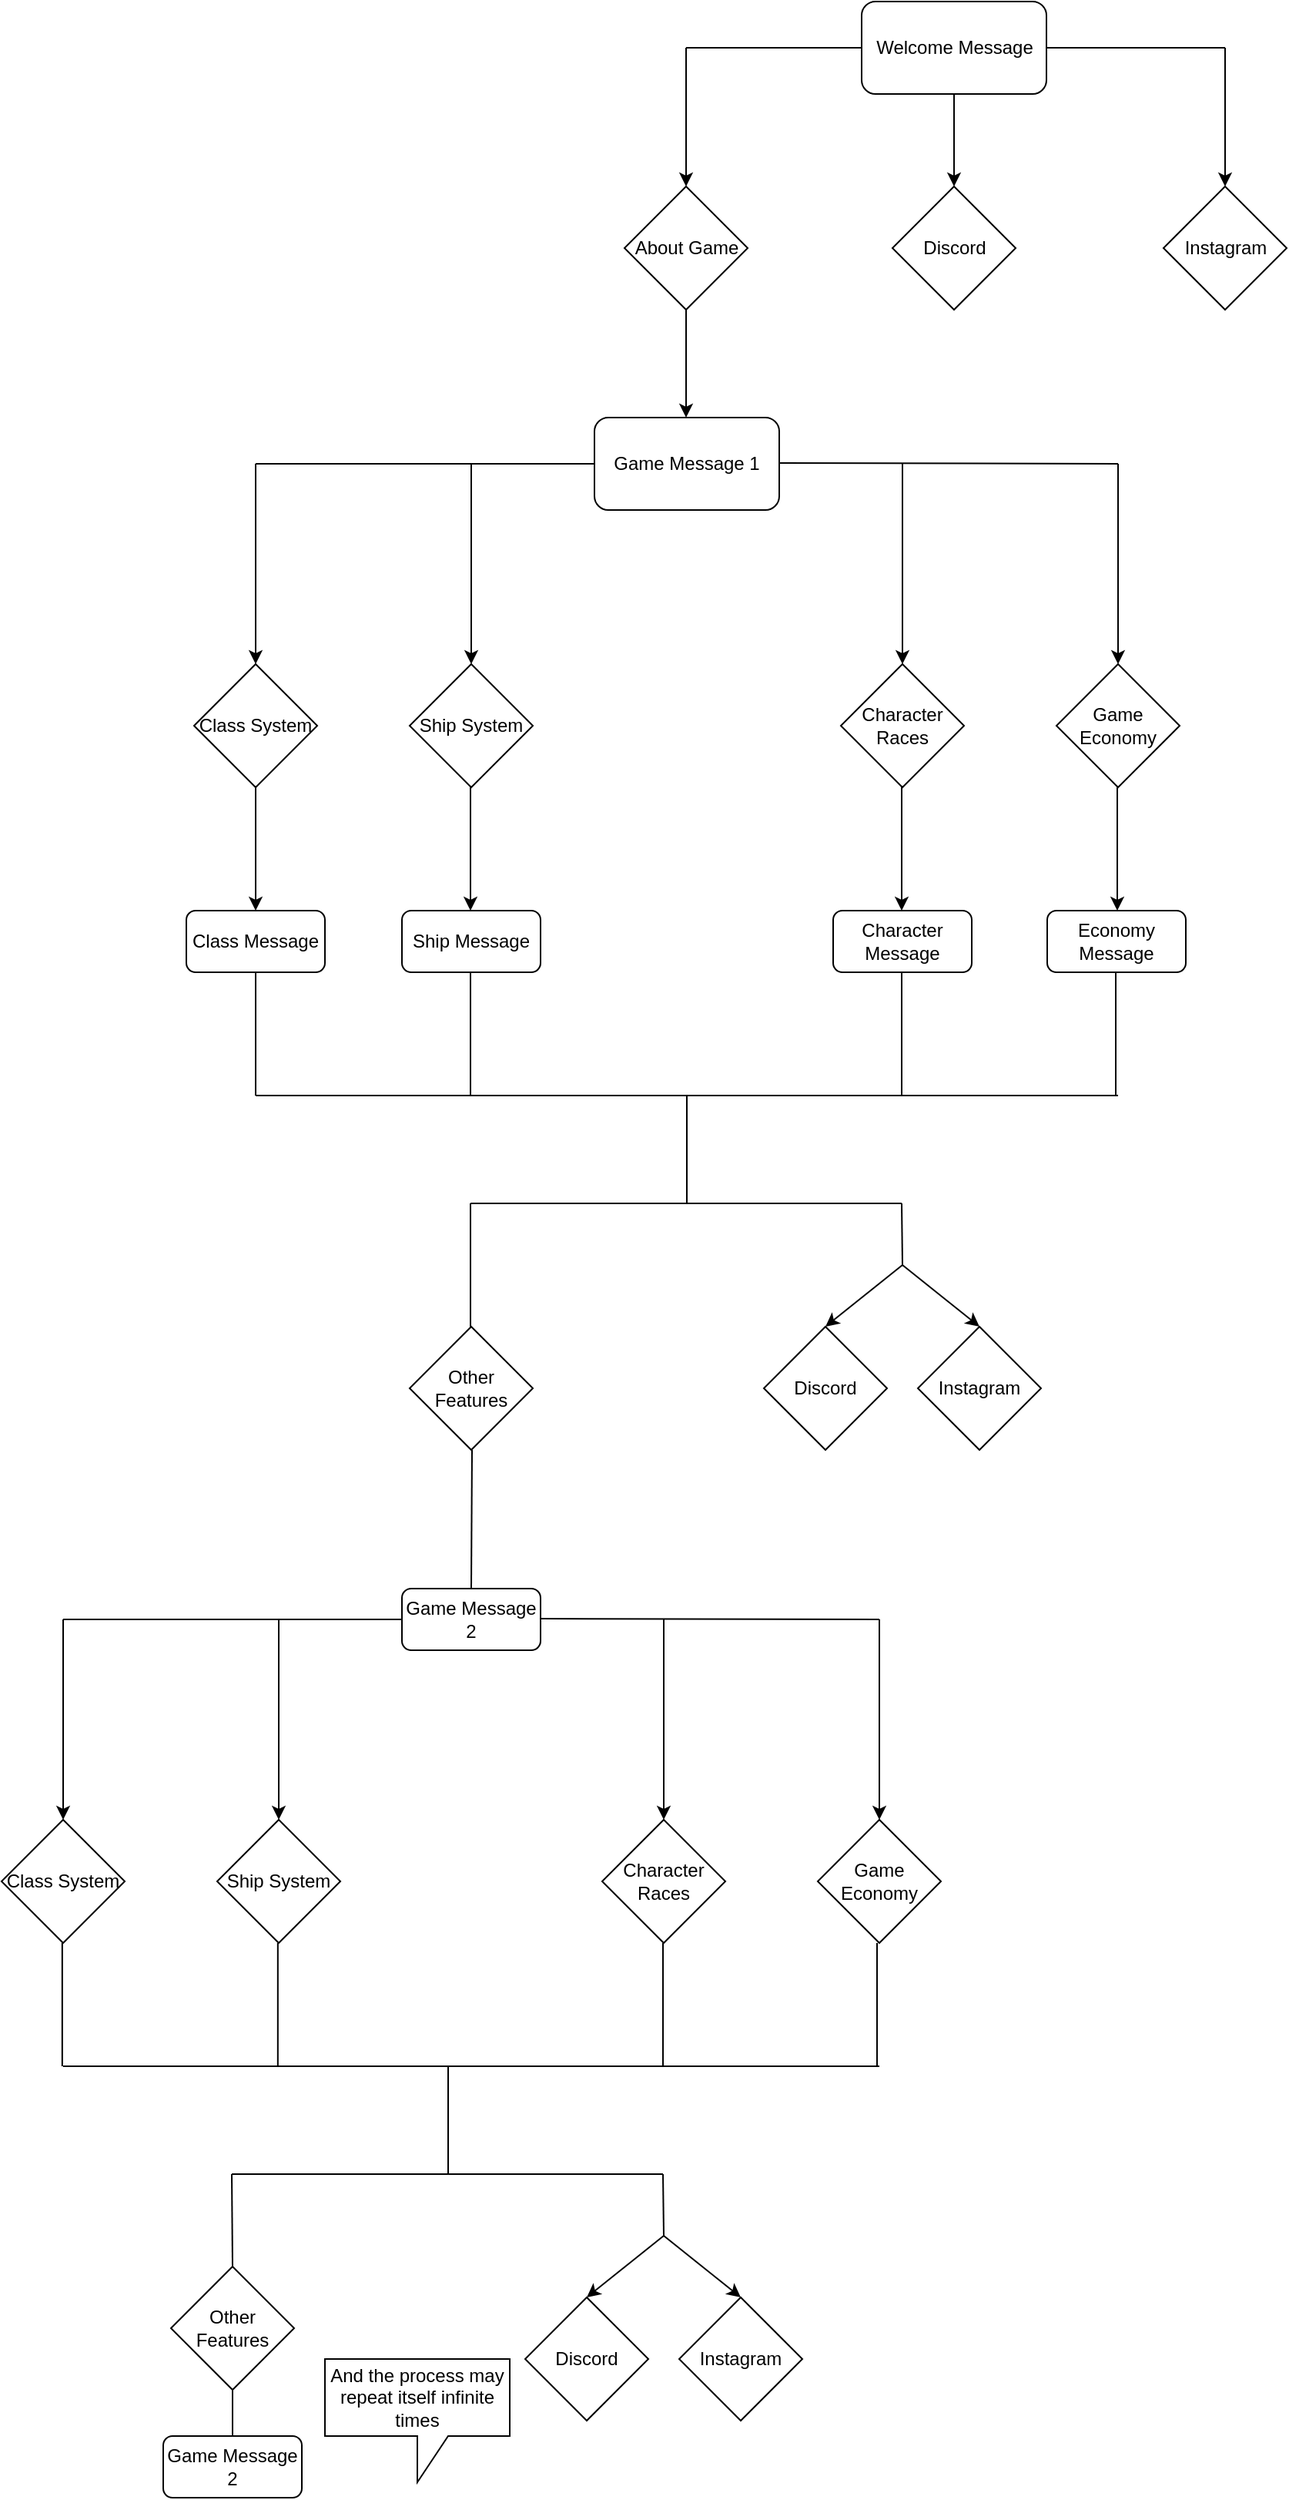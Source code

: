 <mxfile version="15.8.6" type="device"><diagram id="C5RBs43oDa-KdzZeNtuy" name="Page-1"><mxGraphModel dx="438" dy="620" grid="1" gridSize="10" guides="1" tooltips="1" connect="1" arrows="1" fold="1" page="1" pageScale="1" pageWidth="583" pageHeight="827" math="0" shadow="0"><root><mxCell id="WIyWlLk6GJQsqaUBKTNV-0"/><mxCell id="WIyWlLk6GJQsqaUBKTNV-1" parent="WIyWlLk6GJQsqaUBKTNV-0"/><mxCell id="98QkO5JIP10riUaoHplN-0" value="Welcome Message" style="rounded=1;whiteSpace=wrap;html=1;" parent="WIyWlLk6GJQsqaUBKTNV-1" vertex="1"><mxGeometry x="1248.5" y="20" width="120" height="60" as="geometry"/></mxCell><mxCell id="98QkO5JIP10riUaoHplN-3" value="" style="endArrow=none;html=1;rounded=0;entryX=0;entryY=0.5;entryDx=0;entryDy=0;" parent="WIyWlLk6GJQsqaUBKTNV-1" target="98QkO5JIP10riUaoHplN-0" edge="1"><mxGeometry width="50" height="50" relative="1" as="geometry"><mxPoint x="1134.5" y="50" as="sourcePoint"/><mxPoint x="1174.5" y="25" as="targetPoint"/></mxGeometry></mxCell><mxCell id="98QkO5JIP10riUaoHplN-4" value="" style="endArrow=none;html=1;rounded=0;exitX=1;exitY=0.5;exitDx=0;exitDy=0;" parent="WIyWlLk6GJQsqaUBKTNV-1" source="98QkO5JIP10riUaoHplN-0" edge="1"><mxGeometry width="50" height="50" relative="1" as="geometry"><mxPoint x="1394.5" y="49.5" as="sourcePoint"/><mxPoint x="1484.5" y="50" as="targetPoint"/></mxGeometry></mxCell><mxCell id="98QkO5JIP10riUaoHplN-5" value="" style="endArrow=classic;html=1;rounded=0;entryX=0.5;entryY=0;entryDx=0;entryDy=0;" parent="WIyWlLk6GJQsqaUBKTNV-1" target="98QkO5JIP10riUaoHplN-7" edge="1"><mxGeometry width="50" height="50" relative="1" as="geometry"><mxPoint x="1134.5" y="50" as="sourcePoint"/><mxPoint x="1134.5" y="140" as="targetPoint"/></mxGeometry></mxCell><mxCell id="98QkO5JIP10riUaoHplN-6" value="" style="endArrow=classic;html=1;rounded=0;" parent="WIyWlLk6GJQsqaUBKTNV-1" edge="1"><mxGeometry width="50" height="50" relative="1" as="geometry"><mxPoint x="1484.5" y="50" as="sourcePoint"/><mxPoint x="1484.5" y="140" as="targetPoint"/></mxGeometry></mxCell><mxCell id="98QkO5JIP10riUaoHplN-7" value="About Game" style="rhombus;whiteSpace=wrap;html=1;" parent="WIyWlLk6GJQsqaUBKTNV-1" vertex="1"><mxGeometry x="1094.5" y="140" width="80" height="80" as="geometry"/></mxCell><mxCell id="98QkO5JIP10riUaoHplN-8" value="Instagram" style="rhombus;whiteSpace=wrap;html=1;" parent="WIyWlLk6GJQsqaUBKTNV-1" vertex="1"><mxGeometry x="1444.5" y="140" width="80" height="80" as="geometry"/></mxCell><mxCell id="98QkO5JIP10riUaoHplN-9" value="" style="endArrow=classic;html=1;rounded=0;exitX=0.5;exitY=1;exitDx=0;exitDy=0;" parent="WIyWlLk6GJQsqaUBKTNV-1" source="98QkO5JIP10riUaoHplN-7" edge="1"><mxGeometry width="50" height="50" relative="1" as="geometry"><mxPoint x="1123.5" y="300" as="sourcePoint"/><mxPoint x="1134.5" y="290" as="targetPoint"/></mxGeometry></mxCell><mxCell id="98QkO5JIP10riUaoHplN-10" value="Game Message 1" style="rounded=1;whiteSpace=wrap;html=1;" parent="WIyWlLk6GJQsqaUBKTNV-1" vertex="1"><mxGeometry x="1075" y="290" width="120" height="60" as="geometry"/></mxCell><mxCell id="98QkO5JIP10riUaoHplN-11" value="" style="endArrow=none;html=1;rounded=0;entryX=0;entryY=0.5;entryDx=0;entryDy=0;" parent="WIyWlLk6GJQsqaUBKTNV-1" target="98QkO5JIP10riUaoHplN-10" edge="1"><mxGeometry width="50" height="50" relative="1" as="geometry"><mxPoint x="855" y="320" as="sourcePoint"/><mxPoint x="1015" y="290" as="targetPoint"/></mxGeometry></mxCell><mxCell id="98QkO5JIP10riUaoHplN-12" value="" style="endArrow=classic;html=1;rounded=0;" parent="WIyWlLk6GJQsqaUBKTNV-1" edge="1"><mxGeometry width="50" height="50" relative="1" as="geometry"><mxPoint x="855" y="320" as="sourcePoint"/><mxPoint x="855" y="450" as="targetPoint"/></mxGeometry></mxCell><mxCell id="98QkO5JIP10riUaoHplN-13" value="" style="endArrow=classic;html=1;rounded=0;" parent="WIyWlLk6GJQsqaUBKTNV-1" edge="1"><mxGeometry width="50" height="50" relative="1" as="geometry"><mxPoint x="995" y="320" as="sourcePoint"/><mxPoint x="995" y="450" as="targetPoint"/></mxGeometry></mxCell><mxCell id="98QkO5JIP10riUaoHplN-14" value="" style="endArrow=none;html=1;rounded=0;" parent="WIyWlLk6GJQsqaUBKTNV-1" edge="1"><mxGeometry width="50" height="50" relative="1" as="geometry"><mxPoint x="1195" y="319.5" as="sourcePoint"/><mxPoint x="1415" y="320" as="targetPoint"/></mxGeometry></mxCell><mxCell id="98QkO5JIP10riUaoHplN-15" value="" style="endArrow=classic;html=1;rounded=0;" parent="WIyWlLk6GJQsqaUBKTNV-1" edge="1"><mxGeometry width="50" height="50" relative="1" as="geometry"><mxPoint x="1415" y="320" as="sourcePoint"/><mxPoint x="1415" y="450" as="targetPoint"/></mxGeometry></mxCell><mxCell id="98QkO5JIP10riUaoHplN-16" value="" style="endArrow=classic;html=1;rounded=0;" parent="WIyWlLk6GJQsqaUBKTNV-1" edge="1"><mxGeometry width="50" height="50" relative="1" as="geometry"><mxPoint x="1275" y="320" as="sourcePoint"/><mxPoint x="1275" y="450" as="targetPoint"/></mxGeometry></mxCell><mxCell id="98QkO5JIP10riUaoHplN-17" value="Class System" style="rhombus;whiteSpace=wrap;html=1;" parent="WIyWlLk6GJQsqaUBKTNV-1" vertex="1"><mxGeometry x="815" y="450" width="80" height="80" as="geometry"/></mxCell><mxCell id="98QkO5JIP10riUaoHplN-18" value="Ship System" style="rhombus;whiteSpace=wrap;html=1;" parent="WIyWlLk6GJQsqaUBKTNV-1" vertex="1"><mxGeometry x="955" y="450" width="80" height="80" as="geometry"/></mxCell><mxCell id="98QkO5JIP10riUaoHplN-19" value="Character Races" style="rhombus;whiteSpace=wrap;html=1;" parent="WIyWlLk6GJQsqaUBKTNV-1" vertex="1"><mxGeometry x="1235" y="450" width="80" height="80" as="geometry"/></mxCell><mxCell id="98QkO5JIP10riUaoHplN-20" value="Game Economy" style="rhombus;whiteSpace=wrap;html=1;" parent="WIyWlLk6GJQsqaUBKTNV-1" vertex="1"><mxGeometry x="1375" y="450" width="80" height="80" as="geometry"/></mxCell><mxCell id="98QkO5JIP10riUaoHplN-21" value="" style="endArrow=classic;html=1;rounded=0;exitX=0.5;exitY=1;exitDx=0;exitDy=0;" parent="WIyWlLk6GJQsqaUBKTNV-1" source="98QkO5JIP10riUaoHplN-17" edge="1"><mxGeometry width="50" height="50" relative="1" as="geometry"><mxPoint x="1055" y="640" as="sourcePoint"/><mxPoint x="855" y="610" as="targetPoint"/></mxGeometry></mxCell><mxCell id="98QkO5JIP10riUaoHplN-22" value="" style="endArrow=classic;html=1;rounded=0;exitX=0.5;exitY=1;exitDx=0;exitDy=0;" parent="WIyWlLk6GJQsqaUBKTNV-1" edge="1"><mxGeometry width="50" height="50" relative="1" as="geometry"><mxPoint x="994.5" y="530" as="sourcePoint"/><mxPoint x="994.5" y="610" as="targetPoint"/></mxGeometry></mxCell><mxCell id="98QkO5JIP10riUaoHplN-23" value="" style="endArrow=classic;html=1;rounded=0;exitX=0.5;exitY=1;exitDx=0;exitDy=0;" parent="WIyWlLk6GJQsqaUBKTNV-1" edge="1"><mxGeometry width="50" height="50" relative="1" as="geometry"><mxPoint x="1274.5" y="530" as="sourcePoint"/><mxPoint x="1274.5" y="610" as="targetPoint"/></mxGeometry></mxCell><mxCell id="98QkO5JIP10riUaoHplN-24" value="" style="endArrow=classic;html=1;rounded=0;exitX=0.5;exitY=1;exitDx=0;exitDy=0;" parent="WIyWlLk6GJQsqaUBKTNV-1" edge="1"><mxGeometry width="50" height="50" relative="1" as="geometry"><mxPoint x="1414.5" y="530" as="sourcePoint"/><mxPoint x="1414.5" y="610" as="targetPoint"/></mxGeometry></mxCell><mxCell id="98QkO5JIP10riUaoHplN-25" value="Class Message" style="rounded=1;whiteSpace=wrap;html=1;" parent="WIyWlLk6GJQsqaUBKTNV-1" vertex="1"><mxGeometry x="810" y="610" width="90" height="40" as="geometry"/></mxCell><mxCell id="98QkO5JIP10riUaoHplN-26" value="Ship Message" style="rounded=1;whiteSpace=wrap;html=1;" parent="WIyWlLk6GJQsqaUBKTNV-1" vertex="1"><mxGeometry x="950" y="610" width="90" height="40" as="geometry"/></mxCell><mxCell id="98QkO5JIP10riUaoHplN-27" value="Character Message" style="rounded=1;whiteSpace=wrap;html=1;" parent="WIyWlLk6GJQsqaUBKTNV-1" vertex="1"><mxGeometry x="1230" y="610" width="90" height="40" as="geometry"/></mxCell><mxCell id="98QkO5JIP10riUaoHplN-28" value="Economy Message" style="rounded=1;whiteSpace=wrap;html=1;" parent="WIyWlLk6GJQsqaUBKTNV-1" vertex="1"><mxGeometry x="1369" y="610" width="90" height="40" as="geometry"/></mxCell><mxCell id="98QkO5JIP10riUaoHplN-37" value="" style="endArrow=classic;html=1;rounded=0;exitX=0.5;exitY=1;exitDx=0;exitDy=0;" parent="WIyWlLk6GJQsqaUBKTNV-1" source="98QkO5JIP10riUaoHplN-0" edge="1"><mxGeometry width="50" height="50" relative="1" as="geometry"><mxPoint x="1294.5" y="220" as="sourcePoint"/><mxPoint x="1308.5" y="140" as="targetPoint"/></mxGeometry></mxCell><mxCell id="98QkO5JIP10riUaoHplN-38" value="Discord" style="rhombus;whiteSpace=wrap;html=1;" parent="WIyWlLk6GJQsqaUBKTNV-1" vertex="1"><mxGeometry x="1268.5" y="140" width="80" height="80" as="geometry"/></mxCell><mxCell id="98QkO5JIP10riUaoHplN-39" value="" style="endArrow=none;html=1;rounded=0;entryX=0.5;entryY=1;entryDx=0;entryDy=0;" parent="WIyWlLk6GJQsqaUBKTNV-1" target="98QkO5JIP10riUaoHplN-25" edge="1"><mxGeometry width="50" height="50" relative="1" as="geometry"><mxPoint x="855" y="730" as="sourcePoint"/><mxPoint x="865" y="690" as="targetPoint"/></mxGeometry></mxCell><mxCell id="98QkO5JIP10riUaoHplN-40" value="" style="endArrow=none;html=1;rounded=0;entryX=0.5;entryY=1;entryDx=0;entryDy=0;" parent="WIyWlLk6GJQsqaUBKTNV-1" edge="1"><mxGeometry width="50" height="50" relative="1" as="geometry"><mxPoint x="994.5" y="730" as="sourcePoint"/><mxPoint x="994.5" y="650" as="targetPoint"/></mxGeometry></mxCell><mxCell id="98QkO5JIP10riUaoHplN-41" value="" style="endArrow=none;html=1;rounded=0;entryX=0.5;entryY=1;entryDx=0;entryDy=0;" parent="WIyWlLk6GJQsqaUBKTNV-1" edge="1"><mxGeometry width="50" height="50" relative="1" as="geometry"><mxPoint x="1274.5" y="730" as="sourcePoint"/><mxPoint x="1274.5" y="650" as="targetPoint"/></mxGeometry></mxCell><mxCell id="98QkO5JIP10riUaoHplN-42" value="" style="endArrow=none;html=1;rounded=0;entryX=0.5;entryY=1;entryDx=0;entryDy=0;" parent="WIyWlLk6GJQsqaUBKTNV-1" edge="1"><mxGeometry width="50" height="50" relative="1" as="geometry"><mxPoint x="1413.5" y="730" as="sourcePoint"/><mxPoint x="1413.5" y="650" as="targetPoint"/></mxGeometry></mxCell><mxCell id="98QkO5JIP10riUaoHplN-43" value="" style="endArrow=none;html=1;rounded=0;" parent="WIyWlLk6GJQsqaUBKTNV-1" edge="1"><mxGeometry width="50" height="50" relative="1" as="geometry"><mxPoint x="855" y="730" as="sourcePoint"/><mxPoint x="1415" y="730" as="targetPoint"/></mxGeometry></mxCell><mxCell id="98QkO5JIP10riUaoHplN-45" value="" style="endArrow=none;html=1;rounded=0;" parent="WIyWlLk6GJQsqaUBKTNV-1" edge="1"><mxGeometry width="50" height="50" relative="1" as="geometry"><mxPoint x="1135" y="800" as="sourcePoint"/><mxPoint x="1135" y="730" as="targetPoint"/></mxGeometry></mxCell><mxCell id="98QkO5JIP10riUaoHplN-46" value="" style="endArrow=classic;html=1;rounded=0;" parent="WIyWlLk6GJQsqaUBKTNV-1" edge="1"><mxGeometry width="50" height="50" relative="1" as="geometry"><mxPoint x="1275" y="840" as="sourcePoint"/><mxPoint x="1225" y="880" as="targetPoint"/></mxGeometry></mxCell><mxCell id="98QkO5JIP10riUaoHplN-47" value="" style="endArrow=classic;html=1;rounded=0;entryX=0.5;entryY=0;entryDx=0;entryDy=0;" parent="WIyWlLk6GJQsqaUBKTNV-1" edge="1" target="98QkO5JIP10riUaoHplN-50"><mxGeometry width="50" height="50" relative="1" as="geometry"><mxPoint x="1275" y="840" as="sourcePoint"/><mxPoint x="1305" y="880" as="targetPoint"/></mxGeometry></mxCell><mxCell id="98QkO5JIP10riUaoHplN-48" value="Discord" style="rhombus;whiteSpace=wrap;html=1;" parent="WIyWlLk6GJQsqaUBKTNV-1" vertex="1"><mxGeometry x="1185" y="880" width="80" height="80" as="geometry"/></mxCell><mxCell id="98QkO5JIP10riUaoHplN-50" value="Instagram" style="rhombus;whiteSpace=wrap;html=1;" parent="WIyWlLk6GJQsqaUBKTNV-1" vertex="1"><mxGeometry x="1285" y="880" width="80" height="80" as="geometry"/></mxCell><mxCell id="o450z7KHwu2gum3CjXHP-3" value="Other Features" style="rhombus;whiteSpace=wrap;html=1;" vertex="1" parent="WIyWlLk6GJQsqaUBKTNV-1"><mxGeometry x="955" y="880" width="80" height="80" as="geometry"/></mxCell><mxCell id="o450z7KHwu2gum3CjXHP-6" value="" style="endArrow=none;html=1;rounded=0;exitX=0.5;exitY=0;exitDx=0;exitDy=0;" edge="1" parent="WIyWlLk6GJQsqaUBKTNV-1" source="o450z7KHwu2gum3CjXHP-7"><mxGeometry width="50" height="50" relative="1" as="geometry"><mxPoint x="995" y="980" as="sourcePoint"/><mxPoint x="995.5" y="960" as="targetPoint"/></mxGeometry></mxCell><mxCell id="o450z7KHwu2gum3CjXHP-7" value="Game Message 2" style="rounded=1;whiteSpace=wrap;html=1;" vertex="1" parent="WIyWlLk6GJQsqaUBKTNV-1"><mxGeometry x="950" y="1050" width="90" height="40" as="geometry"/></mxCell><mxCell id="o450z7KHwu2gum3CjXHP-88" value="" style="endArrow=none;html=1;rounded=0;" edge="1" parent="WIyWlLk6GJQsqaUBKTNV-1"><mxGeometry width="50" height="50" relative="1" as="geometry"><mxPoint x="1134.5" y="800" as="sourcePoint"/><mxPoint x="1274.5" y="800" as="targetPoint"/></mxGeometry></mxCell><mxCell id="o450z7KHwu2gum3CjXHP-89" value="" style="endArrow=none;html=1;rounded=0;" edge="1" parent="WIyWlLk6GJQsqaUBKTNV-1"><mxGeometry width="50" height="50" relative="1" as="geometry"><mxPoint x="1275" y="840" as="sourcePoint"/><mxPoint x="1274.5" y="800" as="targetPoint"/></mxGeometry></mxCell><mxCell id="o450z7KHwu2gum3CjXHP-90" value="" style="endArrow=none;html=1;rounded=0;" edge="1" parent="WIyWlLk6GJQsqaUBKTNV-1"><mxGeometry width="50" height="50" relative="1" as="geometry"><mxPoint x="994.5" y="800" as="sourcePoint"/><mxPoint x="1134.5" y="800" as="targetPoint"/></mxGeometry></mxCell><mxCell id="o450z7KHwu2gum3CjXHP-91" value="" style="endArrow=none;html=1;rounded=0;" edge="1" parent="WIyWlLk6GJQsqaUBKTNV-1"><mxGeometry width="50" height="50" relative="1" as="geometry"><mxPoint x="994.5" y="880" as="sourcePoint"/><mxPoint x="994.5" y="800" as="targetPoint"/></mxGeometry></mxCell><mxCell id="o450z7KHwu2gum3CjXHP-92" value="" style="endArrow=none;html=1;rounded=0;entryX=0;entryY=0.5;entryDx=0;entryDy=0;" edge="1" parent="WIyWlLk6GJQsqaUBKTNV-1"><mxGeometry width="50" height="50" relative="1" as="geometry"><mxPoint x="730" y="1070" as="sourcePoint"/><mxPoint x="950" y="1070" as="targetPoint"/></mxGeometry></mxCell><mxCell id="o450z7KHwu2gum3CjXHP-93" value="" style="endArrow=classic;html=1;rounded=0;" edge="1" parent="WIyWlLk6GJQsqaUBKTNV-1"><mxGeometry width="50" height="50" relative="1" as="geometry"><mxPoint x="730" y="1070" as="sourcePoint"/><mxPoint x="730" y="1200" as="targetPoint"/></mxGeometry></mxCell><mxCell id="o450z7KHwu2gum3CjXHP-94" value="" style="endArrow=classic;html=1;rounded=0;" edge="1" parent="WIyWlLk6GJQsqaUBKTNV-1"><mxGeometry width="50" height="50" relative="1" as="geometry"><mxPoint x="870" y="1070" as="sourcePoint"/><mxPoint x="870" y="1200" as="targetPoint"/></mxGeometry></mxCell><mxCell id="o450z7KHwu2gum3CjXHP-95" value="Class System" style="rhombus;whiteSpace=wrap;html=1;" vertex="1" parent="WIyWlLk6GJQsqaUBKTNV-1"><mxGeometry x="690" y="1200" width="80" height="80" as="geometry"/></mxCell><mxCell id="o450z7KHwu2gum3CjXHP-96" value="Ship System" style="rhombus;whiteSpace=wrap;html=1;" vertex="1" parent="WIyWlLk6GJQsqaUBKTNV-1"><mxGeometry x="830" y="1200" width="80" height="80" as="geometry"/></mxCell><mxCell id="o450z7KHwu2gum3CjXHP-97" value="" style="endArrow=none;html=1;rounded=0;" edge="1" parent="WIyWlLk6GJQsqaUBKTNV-1"><mxGeometry width="50" height="50" relative="1" as="geometry"><mxPoint x="1040" y="1069.5" as="sourcePoint"/><mxPoint x="1260" y="1070" as="targetPoint"/></mxGeometry></mxCell><mxCell id="o450z7KHwu2gum3CjXHP-98" value="" style="endArrow=classic;html=1;rounded=0;" edge="1" parent="WIyWlLk6GJQsqaUBKTNV-1"><mxGeometry width="50" height="50" relative="1" as="geometry"><mxPoint x="1260" y="1070" as="sourcePoint"/><mxPoint x="1260" y="1200" as="targetPoint"/></mxGeometry></mxCell><mxCell id="o450z7KHwu2gum3CjXHP-99" value="" style="endArrow=classic;html=1;rounded=0;" edge="1" parent="WIyWlLk6GJQsqaUBKTNV-1"><mxGeometry width="50" height="50" relative="1" as="geometry"><mxPoint x="1120" y="1070" as="sourcePoint"/><mxPoint x="1120" y="1200" as="targetPoint"/></mxGeometry></mxCell><mxCell id="o450z7KHwu2gum3CjXHP-100" value="Character Races" style="rhombus;whiteSpace=wrap;html=1;" vertex="1" parent="WIyWlLk6GJQsqaUBKTNV-1"><mxGeometry x="1080" y="1200" width="80" height="80" as="geometry"/></mxCell><mxCell id="o450z7KHwu2gum3CjXHP-101" value="Game Economy" style="rhombus;whiteSpace=wrap;html=1;" vertex="1" parent="WIyWlLk6GJQsqaUBKTNV-1"><mxGeometry x="1220" y="1200" width="80" height="80" as="geometry"/></mxCell><mxCell id="o450z7KHwu2gum3CjXHP-102" value="" style="endArrow=none;html=1;rounded=0;entryX=0.5;entryY=1;entryDx=0;entryDy=0;" edge="1" parent="WIyWlLk6GJQsqaUBKTNV-1"><mxGeometry width="50" height="50" relative="1" as="geometry"><mxPoint x="729.41" y="1360" as="sourcePoint"/><mxPoint x="729.41" y="1280" as="targetPoint"/></mxGeometry></mxCell><mxCell id="o450z7KHwu2gum3CjXHP-103" value="" style="endArrow=none;html=1;rounded=0;entryX=0.5;entryY=1;entryDx=0;entryDy=0;" edge="1" parent="WIyWlLk6GJQsqaUBKTNV-1"><mxGeometry width="50" height="50" relative="1" as="geometry"><mxPoint x="869.41" y="1360" as="sourcePoint"/><mxPoint x="869.41" y="1280" as="targetPoint"/></mxGeometry></mxCell><mxCell id="o450z7KHwu2gum3CjXHP-104" value="" style="endArrow=none;html=1;rounded=0;entryX=0.5;entryY=1;entryDx=0;entryDy=0;" edge="1" parent="WIyWlLk6GJQsqaUBKTNV-1"><mxGeometry width="50" height="50" relative="1" as="geometry"><mxPoint x="1119.5" y="1360" as="sourcePoint"/><mxPoint x="1119.5" y="1280" as="targetPoint"/></mxGeometry></mxCell><mxCell id="o450z7KHwu2gum3CjXHP-105" value="" style="endArrow=none;html=1;rounded=0;entryX=0.5;entryY=1;entryDx=0;entryDy=0;" edge="1" parent="WIyWlLk6GJQsqaUBKTNV-1"><mxGeometry width="50" height="50" relative="1" as="geometry"><mxPoint x="1258.5" y="1360" as="sourcePoint"/><mxPoint x="1258.5" y="1280" as="targetPoint"/></mxGeometry></mxCell><mxCell id="o450z7KHwu2gum3CjXHP-106" value="" style="endArrow=none;html=1;rounded=0;" edge="1" parent="WIyWlLk6GJQsqaUBKTNV-1"><mxGeometry width="50" height="50" relative="1" as="geometry"><mxPoint x="730" y="1360" as="sourcePoint"/><mxPoint x="1260" y="1360" as="targetPoint"/></mxGeometry></mxCell><mxCell id="o450z7KHwu2gum3CjXHP-107" value="" style="endArrow=none;html=1;rounded=0;" edge="1" parent="WIyWlLk6GJQsqaUBKTNV-1"><mxGeometry width="50" height="50" relative="1" as="geometry"><mxPoint x="980" y="1430" as="sourcePoint"/><mxPoint x="980" y="1360" as="targetPoint"/></mxGeometry></mxCell><mxCell id="o450z7KHwu2gum3CjXHP-108" value="" style="endArrow=classic;html=1;rounded=0;" edge="1" parent="WIyWlLk6GJQsqaUBKTNV-1"><mxGeometry width="50" height="50" relative="1" as="geometry"><mxPoint x="1120" y="1470" as="sourcePoint"/><mxPoint x="1070" y="1510" as="targetPoint"/></mxGeometry></mxCell><mxCell id="o450z7KHwu2gum3CjXHP-109" value="" style="endArrow=classic;html=1;rounded=0;entryX=0.5;entryY=0;entryDx=0;entryDy=0;" edge="1" parent="WIyWlLk6GJQsqaUBKTNV-1" target="o450z7KHwu2gum3CjXHP-111"><mxGeometry width="50" height="50" relative="1" as="geometry"><mxPoint x="1120" y="1470" as="sourcePoint"/><mxPoint x="1150" y="1510" as="targetPoint"/></mxGeometry></mxCell><mxCell id="o450z7KHwu2gum3CjXHP-110" value="Discord" style="rhombus;whiteSpace=wrap;html=1;" vertex="1" parent="WIyWlLk6GJQsqaUBKTNV-1"><mxGeometry x="1030" y="1510" width="80" height="80" as="geometry"/></mxCell><mxCell id="o450z7KHwu2gum3CjXHP-111" value="Instagram" style="rhombus;whiteSpace=wrap;html=1;" vertex="1" parent="WIyWlLk6GJQsqaUBKTNV-1"><mxGeometry x="1130" y="1510" width="80" height="80" as="geometry"/></mxCell><mxCell id="o450z7KHwu2gum3CjXHP-112" value="Other Features" style="rhombus;whiteSpace=wrap;html=1;" vertex="1" parent="WIyWlLk6GJQsqaUBKTNV-1"><mxGeometry x="800" y="1490" width="80" height="80" as="geometry"/></mxCell><mxCell id="o450z7KHwu2gum3CjXHP-113" value="" style="endArrow=none;html=1;rounded=0;" edge="1" parent="WIyWlLk6GJQsqaUBKTNV-1"><mxGeometry width="50" height="50" relative="1" as="geometry"><mxPoint x="979.5" y="1430" as="sourcePoint"/><mxPoint x="1119.5" y="1430" as="targetPoint"/></mxGeometry></mxCell><mxCell id="o450z7KHwu2gum3CjXHP-114" value="" style="endArrow=none;html=1;rounded=0;" edge="1" parent="WIyWlLk6GJQsqaUBKTNV-1"><mxGeometry width="50" height="50" relative="1" as="geometry"><mxPoint x="1120" y="1470" as="sourcePoint"/><mxPoint x="1119.5" y="1430" as="targetPoint"/></mxGeometry></mxCell><mxCell id="o450z7KHwu2gum3CjXHP-115" value="" style="endArrow=none;html=1;rounded=0;" edge="1" parent="WIyWlLk6GJQsqaUBKTNV-1"><mxGeometry width="50" height="50" relative="1" as="geometry"><mxPoint x="839.5" y="1430" as="sourcePoint"/><mxPoint x="979.5" y="1430" as="targetPoint"/></mxGeometry></mxCell><mxCell id="o450z7KHwu2gum3CjXHP-116" value="" style="endArrow=none;html=1;rounded=0;" edge="1" parent="WIyWlLk6GJQsqaUBKTNV-1"><mxGeometry width="50" height="50" relative="1" as="geometry"><mxPoint x="840" y="1490" as="sourcePoint"/><mxPoint x="839.5" y="1430" as="targetPoint"/></mxGeometry></mxCell><mxCell id="o450z7KHwu2gum3CjXHP-117" value="And the process may repeat itself infinite times" style="shape=callout;whiteSpace=wrap;html=1;perimeter=calloutPerimeter;" vertex="1" parent="WIyWlLk6GJQsqaUBKTNV-1"><mxGeometry x="900" y="1550" width="120" height="80" as="geometry"/></mxCell><mxCell id="o450z7KHwu2gum3CjXHP-118" value="Game Message 2" style="rounded=1;whiteSpace=wrap;html=1;" vertex="1" parent="WIyWlLk6GJQsqaUBKTNV-1"><mxGeometry x="795" y="1600" width="90" height="40" as="geometry"/></mxCell><mxCell id="o450z7KHwu2gum3CjXHP-119" value="" style="endArrow=none;html=1;rounded=0;exitX=0.5;exitY=1;exitDx=0;exitDy=0;entryX=0.5;entryY=0;entryDx=0;entryDy=0;" edge="1" parent="WIyWlLk6GJQsqaUBKTNV-1" source="o450z7KHwu2gum3CjXHP-112" target="o450z7KHwu2gum3CjXHP-118"><mxGeometry width="50" height="50" relative="1" as="geometry"><mxPoint x="1070" y="1610" as="sourcePoint"/><mxPoint x="1120" y="1560" as="targetPoint"/></mxGeometry></mxCell></root></mxGraphModel></diagram></mxfile>